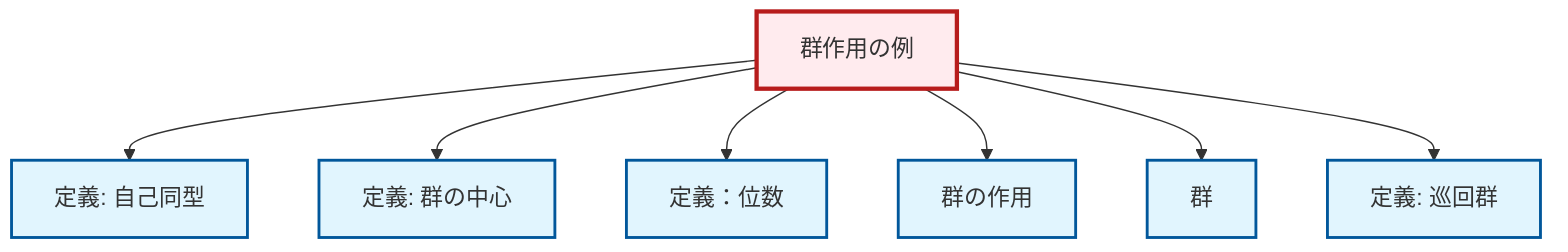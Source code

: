 graph TD
    classDef definition fill:#e1f5fe,stroke:#01579b,stroke-width:2px
    classDef theorem fill:#f3e5f5,stroke:#4a148c,stroke-width:2px
    classDef axiom fill:#fff3e0,stroke:#e65100,stroke-width:2px
    classDef example fill:#e8f5e9,stroke:#1b5e20,stroke-width:2px
    classDef current fill:#ffebee,stroke:#b71c1c,stroke-width:3px
    ex-group-action-examples["群作用の例"]:::example
    def-center-of-group["定義: 群の中心"]:::definition
    def-group-action["群の作用"]:::definition
    def-order["定義：位数"]:::definition
    def-cyclic-group["定義: 巡回群"]:::definition
    def-automorphism["定義: 自己同型"]:::definition
    def-group["群"]:::definition
    ex-group-action-examples --> def-automorphism
    ex-group-action-examples --> def-center-of-group
    ex-group-action-examples --> def-order
    ex-group-action-examples --> def-group-action
    ex-group-action-examples --> def-group
    ex-group-action-examples --> def-cyclic-group
    class ex-group-action-examples current
